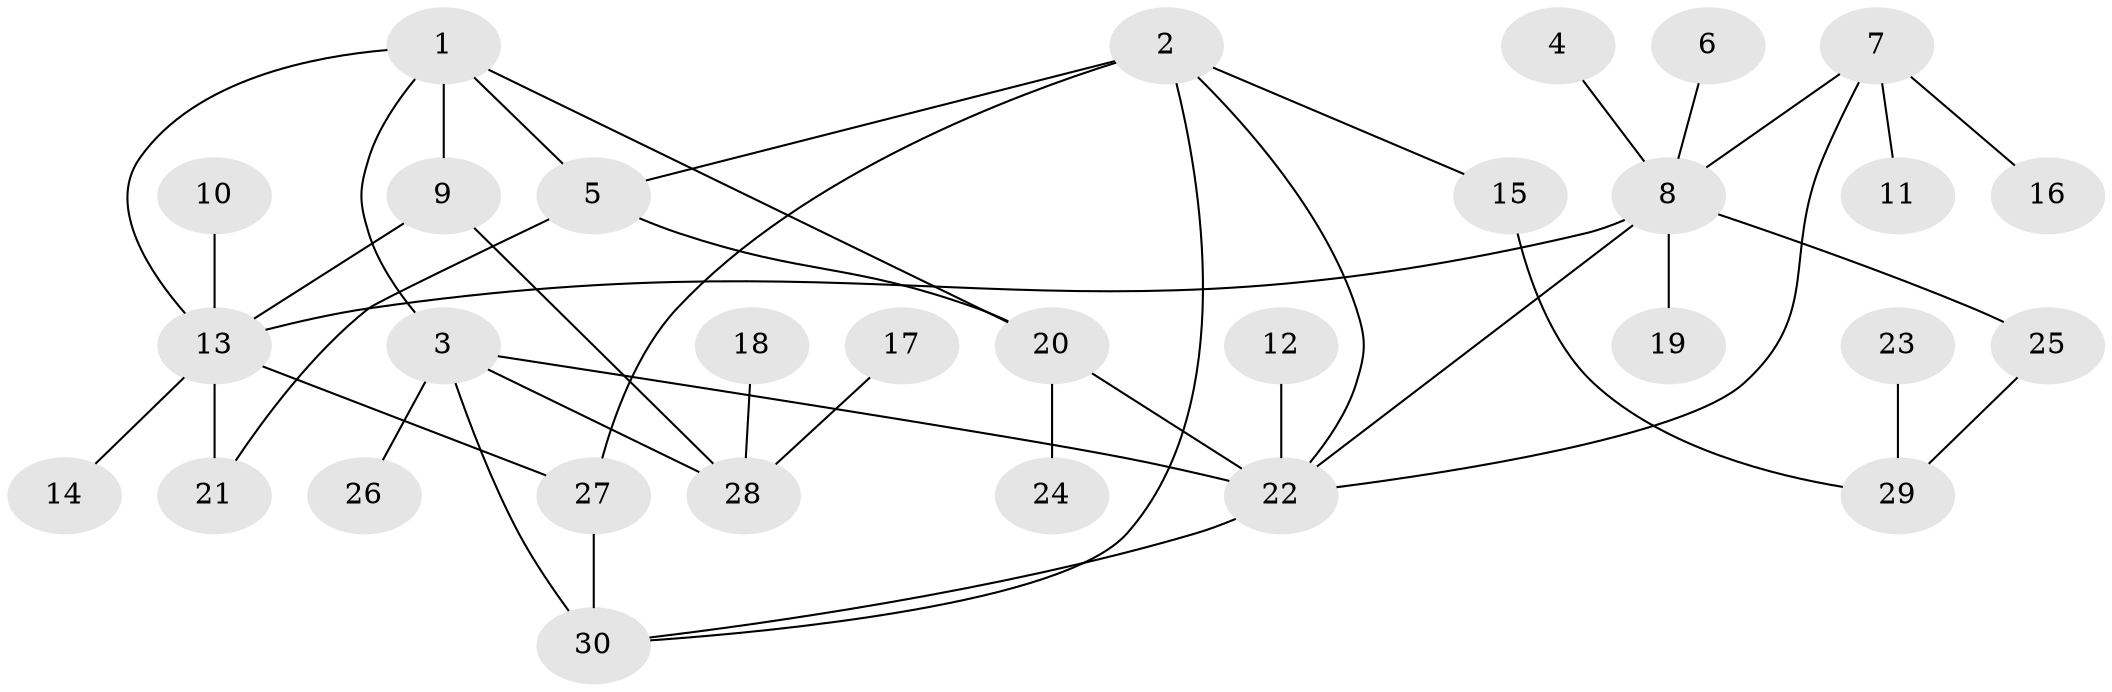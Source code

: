 // original degree distribution, {9: 0.03333333333333333, 4: 0.08333333333333333, 3: 0.03333333333333333, 6: 0.03333333333333333, 5: 0.08333333333333333, 10: 0.016666666666666666, 7: 0.016666666666666666, 1: 0.5, 2: 0.2}
// Generated by graph-tools (version 1.1) at 2025/02/03/09/25 03:02:48]
// undirected, 30 vertices, 42 edges
graph export_dot {
graph [start="1"]
  node [color=gray90,style=filled];
  1;
  2;
  3;
  4;
  5;
  6;
  7;
  8;
  9;
  10;
  11;
  12;
  13;
  14;
  15;
  16;
  17;
  18;
  19;
  20;
  21;
  22;
  23;
  24;
  25;
  26;
  27;
  28;
  29;
  30;
  1 -- 3 [weight=1.0];
  1 -- 5 [weight=1.0];
  1 -- 9 [weight=1.0];
  1 -- 13 [weight=1.0];
  1 -- 20 [weight=1.0];
  2 -- 5 [weight=1.0];
  2 -- 15 [weight=1.0];
  2 -- 22 [weight=1.0];
  2 -- 27 [weight=1.0];
  2 -- 30 [weight=1.0];
  3 -- 22 [weight=1.0];
  3 -- 26 [weight=1.0];
  3 -- 28 [weight=2.0];
  3 -- 30 [weight=2.0];
  4 -- 8 [weight=1.0];
  5 -- 20 [weight=1.0];
  5 -- 21 [weight=1.0];
  6 -- 8 [weight=1.0];
  7 -- 8 [weight=1.0];
  7 -- 11 [weight=1.0];
  7 -- 16 [weight=1.0];
  7 -- 22 [weight=1.0];
  8 -- 13 [weight=1.0];
  8 -- 19 [weight=1.0];
  8 -- 22 [weight=1.0];
  8 -- 25 [weight=1.0];
  9 -- 13 [weight=2.0];
  9 -- 28 [weight=1.0];
  10 -- 13 [weight=1.0];
  12 -- 22 [weight=1.0];
  13 -- 14 [weight=1.0];
  13 -- 21 [weight=1.0];
  13 -- 27 [weight=1.0];
  15 -- 29 [weight=1.0];
  17 -- 28 [weight=1.0];
  18 -- 28 [weight=1.0];
  20 -- 22 [weight=2.0];
  20 -- 24 [weight=1.0];
  22 -- 30 [weight=1.0];
  23 -- 29 [weight=1.0];
  25 -- 29 [weight=1.0];
  27 -- 30 [weight=1.0];
}
